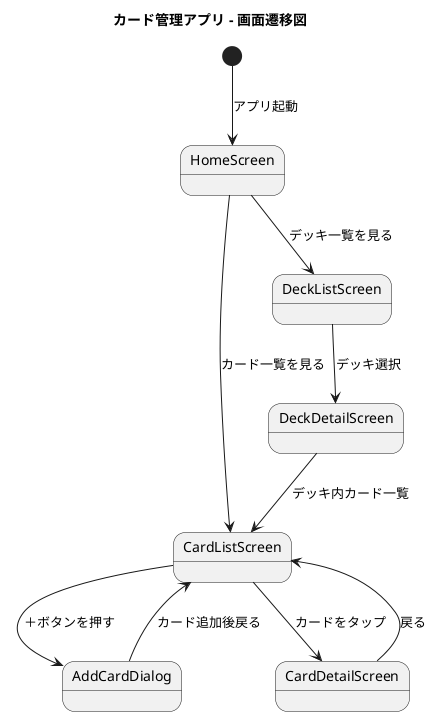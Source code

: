 @startuml screen_flow
title カード管理アプリ - 画面遷移図

[*] --> HomeScreen : アプリ起動
HomeScreen --> CardListScreen : カード一覧を見る
CardListScreen --> AddCardDialog : ＋ボタンを押す
AddCardDialog --> CardListScreen : カード追加後戻る

CardListScreen --> CardDetailScreen : カードをタップ
CardDetailScreen --> CardListScreen : 戻る

HomeScreen --> DeckListScreen : デッキ一覧を見る
DeckListScreen --> DeckDetailScreen : デッキ選択
DeckDetailScreen --> CardListScreen : デッキ内カード一覧

@enduml
